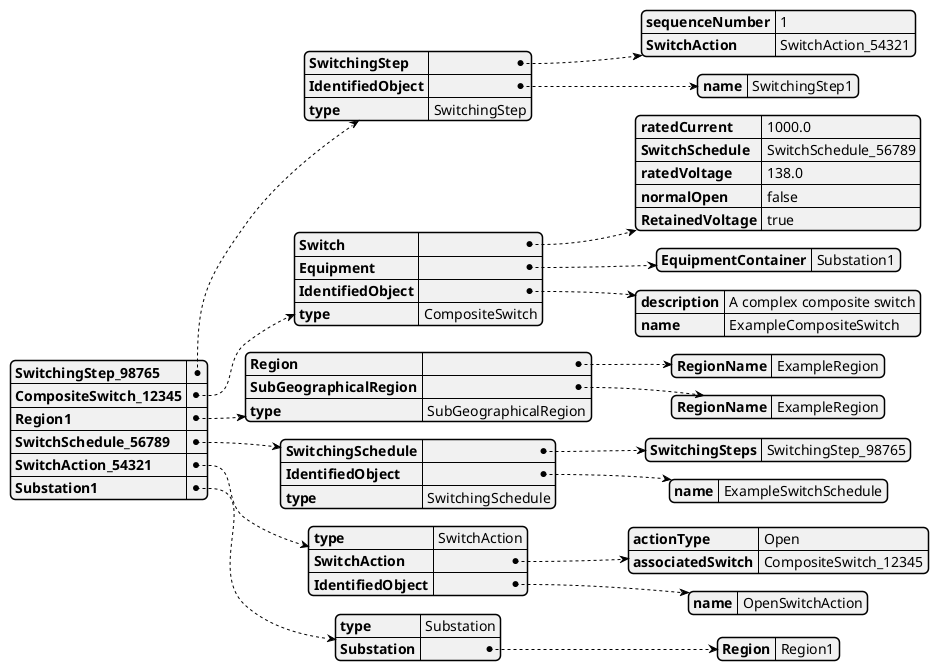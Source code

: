 @startjson
{
  "SwitchingStep_98765": {
    "SwitchingStep": {
      "sequenceNumber": "1",
      "SwitchAction": "SwitchAction_54321"
    },
    "IdentifiedObject": {
      "name": "SwitchingStep1"
    },
    "type": "SwitchingStep"
  },
  "CompositeSwitch_12345": {
    "Switch": {
      "ratedCurrent": "1000.0",
      "SwitchSchedule": "SwitchSchedule_56789",
      "ratedVoltage": "138.0",
      "normalOpen": "false",
      "RetainedVoltage": "true"
    },
    "Equipment": {
      "EquipmentContainer": "Substation1"
    },
    "IdentifiedObject": {
      "description": "A complex composite switch",
      "name": "ExampleCompositeSwitch"
    },
    "type": "CompositeSwitch"
  },
  "Region1": {
    "Region": {
      "RegionName": "ExampleRegion"
    },
    "SubGeographicalRegion": {
      "RegionName": "ExampleRegion"
    },
    "type": "SubGeographicalRegion"
  },
  "SwitchSchedule_56789": {
    "SwitchingSchedule": {
      "SwitchingSteps": "SwitchingStep_98765"
    },
    "IdentifiedObject": {
      "name": "ExampleSwitchSchedule"
    },
    "type": "SwitchingSchedule"
  },
  "SwitchAction_54321": {
    "type": "SwitchAction",
    "SwitchAction": {
      "actionType": "Open",
      "associatedSwitch": "CompositeSwitch_12345"
    },
    "IdentifiedObject": {
      "name": "OpenSwitchAction"
    }
  },
  "Substation1": {
    "type": "Substation",
    "Substation": {
      "Region": "Region1"
    }
  }
}
@endjson